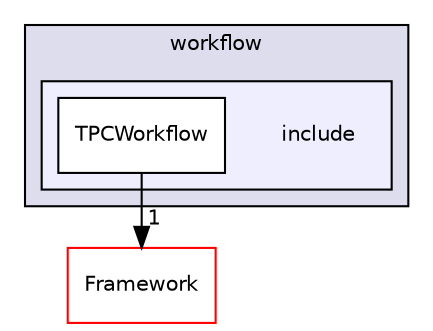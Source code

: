 digraph "/home/travis/build/AliceO2Group/AliceO2/Detectors/TPC/workflow/include" {
  bgcolor=transparent;
  compound=true
  node [ fontsize="10", fontname="Helvetica"];
  edge [ labelfontsize="10", labelfontname="Helvetica"];
  subgraph clusterdir_9cc61f72f781098a662027b321784562 {
    graph [ bgcolor="#ddddee", pencolor="black", label="workflow" fontname="Helvetica", fontsize="10", URL="dir_9cc61f72f781098a662027b321784562.html"]
  subgraph clusterdir_1ccc0e6feb2a9e42d8edde27429c6d63 {
    graph [ bgcolor="#eeeeff", pencolor="black", label="" URL="dir_1ccc0e6feb2a9e42d8edde27429c6d63.html"];
    dir_1ccc0e6feb2a9e42d8edde27429c6d63 [shape=plaintext label="include"];
    dir_24b8bac55cb140e3af9e30ab593ab26a [shape=box label="TPCWorkflow" color="black" fillcolor="white" style="filled" URL="dir_24b8bac55cb140e3af9e30ab593ab26a.html"];
  }
  }
  dir_bcbb2cf9a3d3d83e5515c82071a07177 [shape=box label="Framework" color="red" URL="dir_bcbb2cf9a3d3d83e5515c82071a07177.html"];
  dir_24b8bac55cb140e3af9e30ab593ab26a->dir_bcbb2cf9a3d3d83e5515c82071a07177 [headlabel="1", labeldistance=1.5 headhref="dir_000372_000035.html"];
}
